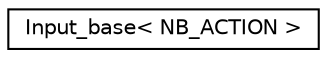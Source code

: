 digraph "Graphe hiérarchique des classes"
{
 // INTERACTIVE_SVG=YES
  edge [fontname="Helvetica",fontsize="10",labelfontname="Helvetica",labelfontsize="10"];
  node [fontname="Helvetica",fontsize="10",shape=record];
  rankdir="LR";
  Node0 [label="Input_base\< NB_ACTION \>",height=0.2,width=0.4,color="black", fillcolor="white", style="filled",URL="$class_input__base.html"];
}
